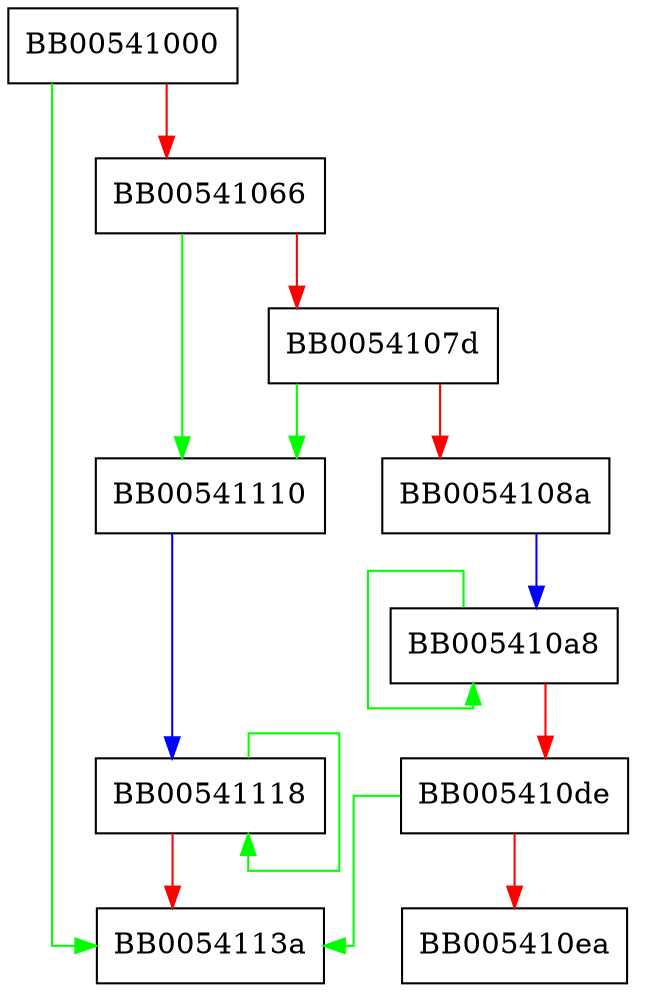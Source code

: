 digraph BN_consttime_swap {
  node [shape="box"];
  graph [splines=ortho];
  BB00541000 -> BB0054113a [color="green"];
  BB00541000 -> BB00541066 [color="red"];
  BB00541066 -> BB00541110 [color="green"];
  BB00541066 -> BB0054107d [color="red"];
  BB0054107d -> BB00541110 [color="green"];
  BB0054107d -> BB0054108a [color="red"];
  BB0054108a -> BB005410a8 [color="blue"];
  BB005410a8 -> BB005410a8 [color="green"];
  BB005410a8 -> BB005410de [color="red"];
  BB005410de -> BB0054113a [color="green"];
  BB005410de -> BB005410ea [color="red"];
  BB00541110 -> BB00541118 [color="blue"];
  BB00541118 -> BB00541118 [color="green"];
  BB00541118 -> BB0054113a [color="red"];
}